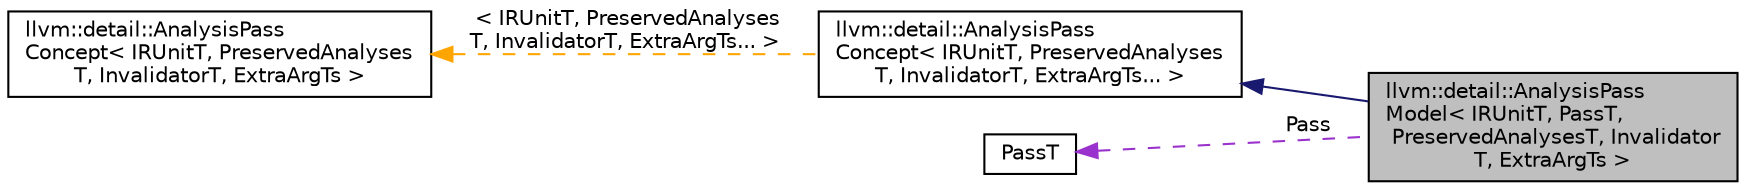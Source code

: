 digraph "llvm::detail::AnalysisPassModel&lt; IRUnitT, PassT, PreservedAnalysesT, InvalidatorT, ExtraArgTs &gt;"
{
 // LATEX_PDF_SIZE
  bgcolor="transparent";
  edge [fontname="Helvetica",fontsize="10",labelfontname="Helvetica",labelfontsize="10"];
  node [fontname="Helvetica",fontsize="10",shape="box"];
  rankdir="LR";
  Node1 [label="llvm::detail::AnalysisPass\lModel\< IRUnitT, PassT,\l PreservedAnalysesT, Invalidator\lT, ExtraArgTs \>",height=0.2,width=0.4,color="black", fillcolor="grey75", style="filled", fontcolor="black",tooltip="Wrapper to model the analysis pass concept."];
  Node2 -> Node1 [dir="back",color="midnightblue",fontsize="10",style="solid",fontname="Helvetica"];
  Node2 [label="llvm::detail::AnalysisPass\lConcept\< IRUnitT, PreservedAnalyses\lT, InvalidatorT, ExtraArgTs... \>",height=0.2,width=0.4,color="black",URL="$structllvm_1_1detail_1_1AnalysisPassConcept.html",tooltip=" "];
  Node3 -> Node2 [dir="back",color="orange",fontsize="10",style="dashed",label=" \< IRUnitT, PreservedAnalyses\lT, InvalidatorT, ExtraArgTs... \>" ,fontname="Helvetica"];
  Node3 [label="llvm::detail::AnalysisPass\lConcept\< IRUnitT, PreservedAnalyses\lT, InvalidatorT, ExtraArgTs \>",height=0.2,width=0.4,color="black",URL="$structllvm_1_1detail_1_1AnalysisPassConcept.html",tooltip="Abstract concept of an analysis pass."];
  Node4 -> Node1 [dir="back",color="darkorchid3",fontsize="10",style="dashed",label=" Pass" ,fontname="Helvetica"];
  Node4 [label="PassT",height=0.2,width=0.4,color="black",tooltip=" "];
}
